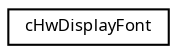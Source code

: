 digraph "Graphical Class Hierarchy"
{
  edge [fontname="Sans",fontsize="8",labelfontname="Sans",labelfontsize="8"];
  node [fontname="Sans",fontsize="8",shape=record];
  rankdir="LR";
  Node1 [label="cHwDisplayFont",height=0.2,width=0.4,color="black", fillcolor="white", style="filled",URL="$classc_hw_display_font.html",tooltip="Font manager. "];
}
